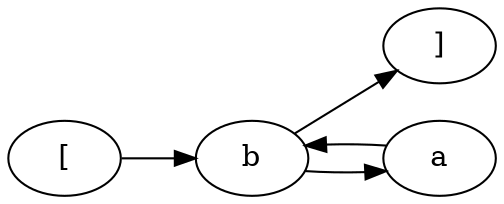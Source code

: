digraph G {
rankdir = LR
label = "";
esg0_vertex0 -> esg0_vertex2;
esg0_vertex2 -> esg0_vertex3;
esg0_vertex1 -> esg0_vertex2;
esg0_vertex2 -> esg0_vertex1;
esg0_vertex0 [label = "["]
esg0_vertex2 [label = "b"]
esg0_vertex3 [label = "]"]
esg0_vertex1 [label = "a"]
}
